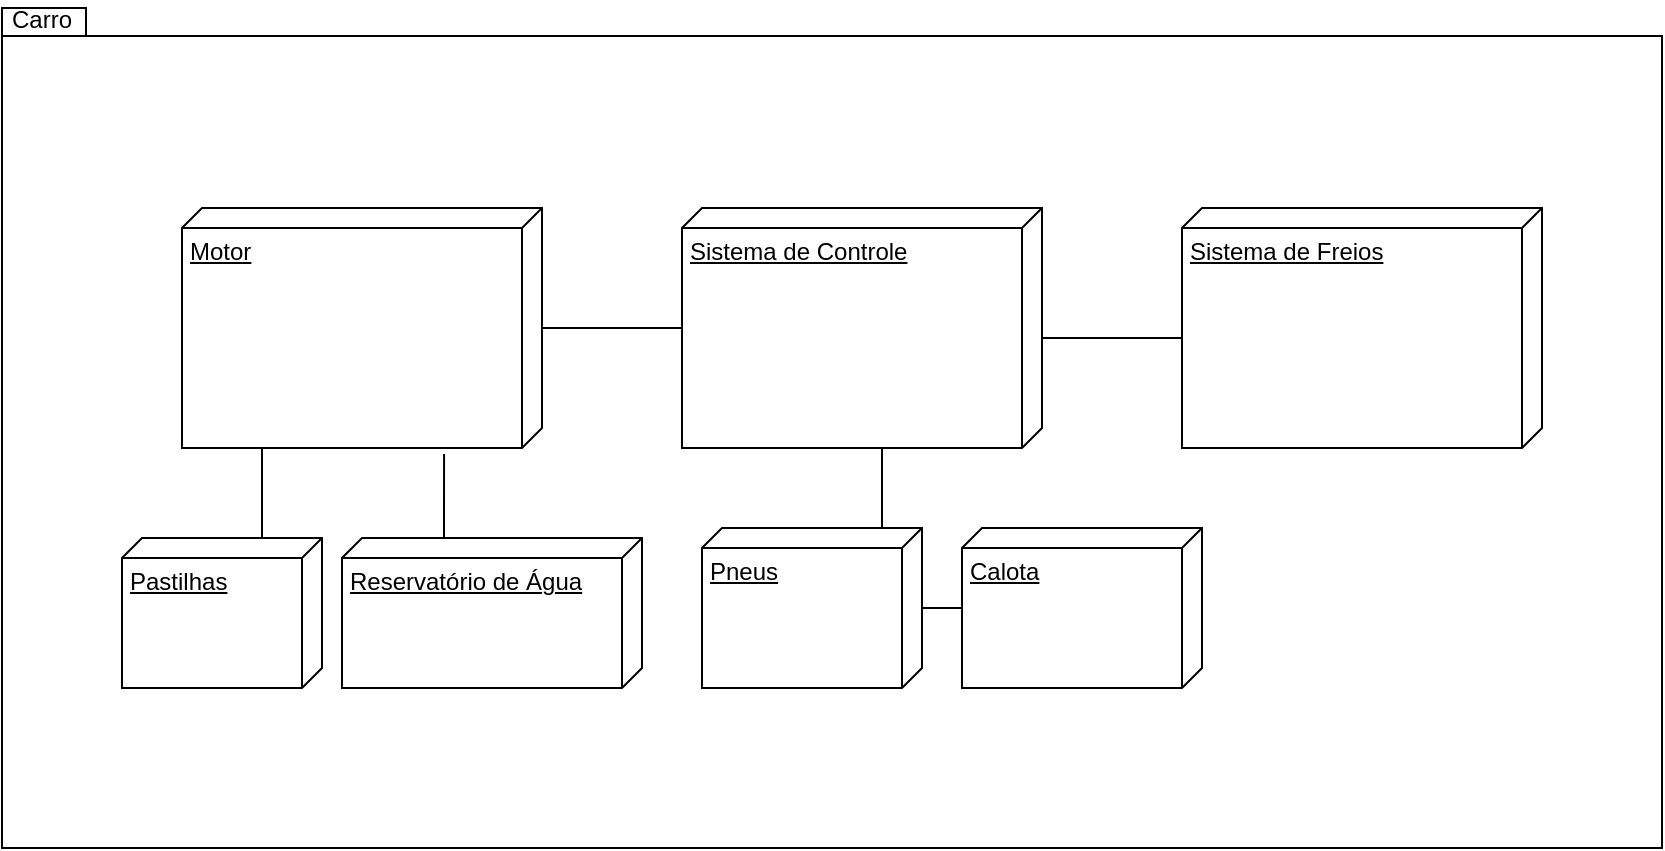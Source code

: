 <mxfile version="11.3.1" type="device" pages="1"><diagram id="JVEvDqYnnDt_QlWzvLoS" name="Page-1"><mxGraphModel dx="782" dy="465" grid="1" gridSize="10" guides="1" tooltips="1" connect="1" arrows="1" fold="1" page="1" pageScale="1" pageWidth="827" pageHeight="1169" math="0" shadow="0"><root><mxCell id="0"/><mxCell id="1" parent="0"/><mxCell id="ZJ13GfupLDAQdStFDeQH-15" value="" style="shape=folder;fontStyle=1;spacingTop=10;tabWidth=40;tabHeight=14;tabPosition=left;html=1;" vertex="1" parent="1"><mxGeometry x="40" y="20" width="830" height="420" as="geometry"/></mxCell><mxCell id="ZJ13GfupLDAQdStFDeQH-7" style="edgeStyle=orthogonalEdgeStyle;rounded=0;orthogonalLoop=1;jettySize=auto;html=1;entryX=0.417;entryY=0.994;entryDx=0;entryDy=0;entryPerimeter=0;endArrow=none;endFill=0;" edge="1" parent="1" source="ZJ13GfupLDAQdStFDeQH-1" target="ZJ13GfupLDAQdStFDeQH-2"><mxGeometry relative="1" as="geometry"><Array as="points"><mxPoint x="381" y="180"/></Array></mxGeometry></mxCell><mxCell id="ZJ13GfupLDAQdStFDeQH-1" value="Motor" style="verticalAlign=top;align=left;spacingTop=8;spacingLeft=2;spacingRight=12;shape=cube;size=10;direction=south;fontStyle=4;html=1;" vertex="1" parent="1"><mxGeometry x="130" y="120" width="180" height="120" as="geometry"/></mxCell><mxCell id="ZJ13GfupLDAQdStFDeQH-2" value="Sistema de Controle" style="verticalAlign=top;align=left;spacingTop=8;spacingLeft=2;spacingRight=12;shape=cube;size=10;direction=south;fontStyle=4;html=1;" vertex="1" parent="1"><mxGeometry x="380" y="120" width="180" height="120" as="geometry"/></mxCell><mxCell id="ZJ13GfupLDAQdStFDeQH-8" style="edgeStyle=orthogonalEdgeStyle;rounded=0;orthogonalLoop=1;jettySize=auto;html=1;exitX=0;exitY=0;exitDx=65;exitDy=180;exitPerimeter=0;entryX=0.542;entryY=0;entryDx=0;entryDy=0;entryPerimeter=0;endArrow=none;endFill=0;" edge="1" parent="1" source="ZJ13GfupLDAQdStFDeQH-3" target="ZJ13GfupLDAQdStFDeQH-2"><mxGeometry relative="1" as="geometry"/></mxCell><mxCell id="ZJ13GfupLDAQdStFDeQH-3" value="Sistema de Freios" style="verticalAlign=top;align=left;spacingTop=8;spacingLeft=2;spacingRight=12;shape=cube;size=10;direction=south;fontStyle=4;html=1;" vertex="1" parent="1"><mxGeometry x="630" y="120" width="180" height="120" as="geometry"/></mxCell><mxCell id="ZJ13GfupLDAQdStFDeQH-9" style="edgeStyle=orthogonalEdgeStyle;rounded=0;orthogonalLoop=1;jettySize=auto;html=1;endArrow=none;endFill=0;" edge="1" parent="1" source="ZJ13GfupLDAQdStFDeQH-4" target="ZJ13GfupLDAQdStFDeQH-2"><mxGeometry relative="1" as="geometry"><Array as="points"><mxPoint x="480" y="260"/><mxPoint x="480" y="260"/></Array></mxGeometry></mxCell><mxCell id="ZJ13GfupLDAQdStFDeQH-4" value="Pneus" style="verticalAlign=top;align=left;spacingTop=8;spacingLeft=2;spacingRight=12;shape=cube;size=10;direction=south;fontStyle=4;html=1;" vertex="1" parent="1"><mxGeometry x="390" y="280" width="110" height="80" as="geometry"/></mxCell><mxCell id="ZJ13GfupLDAQdStFDeQH-14" style="edgeStyle=orthogonalEdgeStyle;rounded=0;orthogonalLoop=1;jettySize=auto;html=1;entryX=0;entryY=0;entryDx=35;entryDy=0;entryPerimeter=0;endArrow=none;endFill=0;" edge="1" parent="1" source="ZJ13GfupLDAQdStFDeQH-5" target="ZJ13GfupLDAQdStFDeQH-4"><mxGeometry relative="1" as="geometry"><Array as="points"><mxPoint x="500" y="320"/></Array></mxGeometry></mxCell><mxCell id="ZJ13GfupLDAQdStFDeQH-5" value="Calota" style="verticalAlign=top;align=left;spacingTop=8;spacingLeft=2;spacingRight=12;shape=cube;size=10;direction=south;fontStyle=4;html=1;" vertex="1" parent="1"><mxGeometry x="520" y="280" width="120" height="80" as="geometry"/></mxCell><mxCell id="ZJ13GfupLDAQdStFDeQH-11" style="edgeStyle=orthogonalEdgeStyle;rounded=0;orthogonalLoop=1;jettySize=auto;html=1;endArrow=none;endFill=0;" edge="1" parent="1" source="ZJ13GfupLDAQdStFDeQH-6" target="ZJ13GfupLDAQdStFDeQH-1"><mxGeometry relative="1" as="geometry"><Array as="points"><mxPoint x="170" y="250"/><mxPoint x="170" y="250"/></Array></mxGeometry></mxCell><mxCell id="ZJ13GfupLDAQdStFDeQH-6" value="Pastilhas" style="verticalAlign=top;align=left;spacingTop=8;spacingLeft=2;spacingRight=12;shape=cube;size=10;direction=south;fontStyle=4;html=1;" vertex="1" parent="1"><mxGeometry x="100" y="285" width="100" height="75" as="geometry"/></mxCell><mxCell id="ZJ13GfupLDAQdStFDeQH-13" style="edgeStyle=orthogonalEdgeStyle;rounded=0;orthogonalLoop=1;jettySize=auto;html=1;entryX=1.025;entryY=0.272;entryDx=0;entryDy=0;entryPerimeter=0;endArrow=none;endFill=0;" edge="1" parent="1" source="ZJ13GfupLDAQdStFDeQH-12" target="ZJ13GfupLDAQdStFDeQH-1"><mxGeometry relative="1" as="geometry"><Array as="points"><mxPoint x="261" y="270"/><mxPoint x="261" y="270"/></Array></mxGeometry></mxCell><mxCell id="ZJ13GfupLDAQdStFDeQH-12" value="Reservatório de Água" style="verticalAlign=top;align=left;spacingTop=8;spacingLeft=2;spacingRight=12;shape=cube;size=10;direction=south;fontStyle=4;html=1;" vertex="1" parent="1"><mxGeometry x="210" y="285" width="150" height="75" as="geometry"/></mxCell><mxCell id="ZJ13GfupLDAQdStFDeQH-17" value="Carro" style="text;html=1;strokeColor=none;fillColor=none;align=center;verticalAlign=middle;whiteSpace=wrap;rounded=0;" vertex="1" parent="1"><mxGeometry x="40" y="16" width="40" height="20" as="geometry"/></mxCell></root></mxGraphModel></diagram></mxfile>